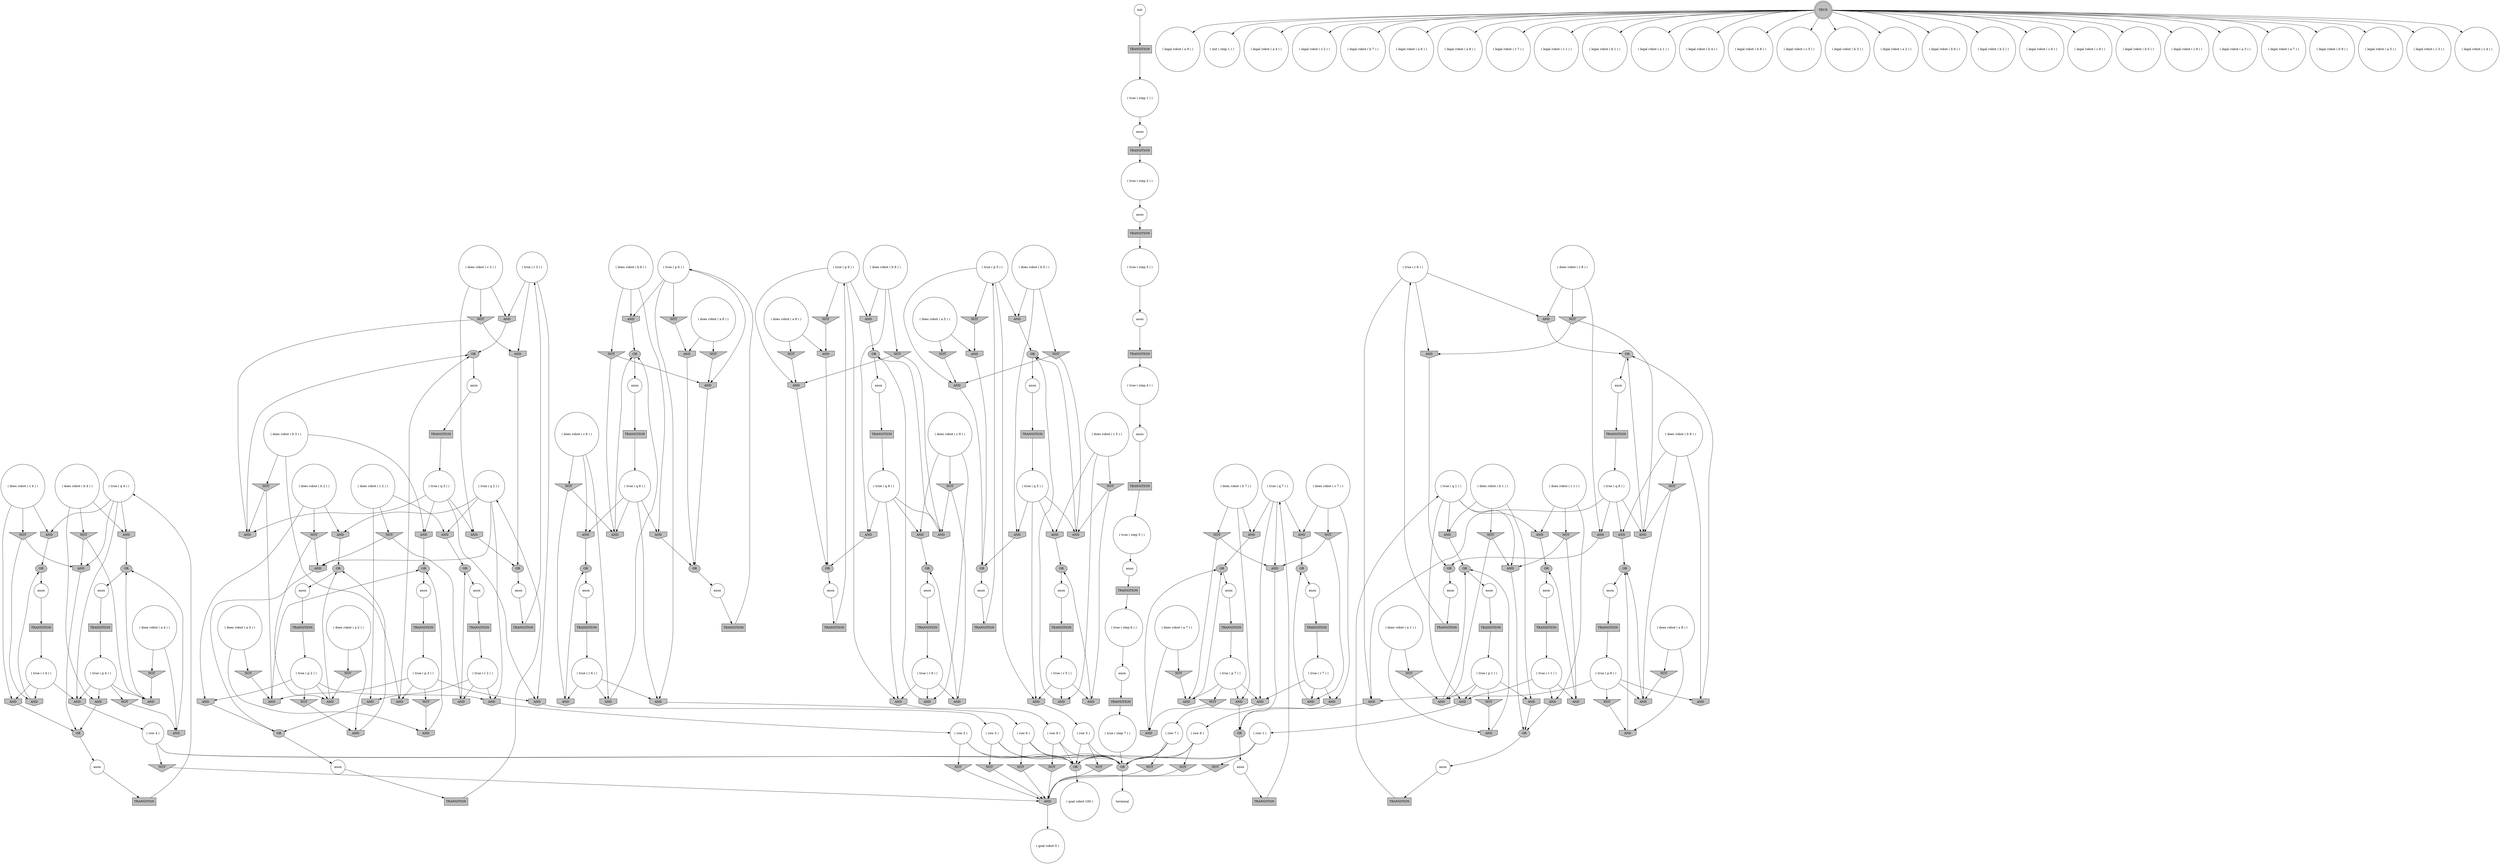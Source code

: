 digraph propNet
{
	"@76d3046"[shape=circle, style= filled, fillcolor=white, label="( row 8 )"]; "@76d3046"->"@fe14de0"; "@76d3046"->"@5d0e2c9"; "@76d3046"->"@477baf4"; 
	"@17332b63"[shape=ellipse, style= filled, fillcolor=grey, label="OR"]; "@17332b63"->"@20657c7b"; 
	"@62f04dae"[shape=invtriangle, style= filled, fillcolor=grey, label="NOT"]; "@62f04dae"->"@5da0b94d"; 
	"@6aa218a5"[shape=invtriangle, style= filled, fillcolor=grey, label="NOT"]; "@6aa218a5"->"@4f9d4f7"; "@6aa218a5"->"@38002f54"; 
	"@1d91eb90"[shape=box, style= filled, fillcolor=grey, label="TRANSITION"]; "@1d91eb90"->"@3bc634b9"; 
	"@201a503f"[shape=circle, style= filled, fillcolor=white, label="( legal robot ( a 9 ) )"]; 
	"@cb78915"[shape=invtriangle, style= filled, fillcolor=grey, label="NOT"]; "@cb78915"->"@36b1be82"; "@cb78915"->"@6588c838"; 
	"@4a52fecf"[shape=invtriangle, style= filled, fillcolor=grey, label="NOT"]; "@4a52fecf"->"@63ad6884"; "@4a52fecf"->"@41aef798"; 
	"@30086359"[shape=circle, style= filled, fillcolor=white, label="( does robot ( a 6 ) )"]; "@30086359"->"@5e64dd79"; "@30086359"->"@18793536"; 
	"@8c1e4d5"[shape=ellipse, style= filled, fillcolor=grey, label="OR"]; "@8c1e4d5"->"@71966070"; 
	"@72e28a61"[shape=circle, style= filled, fillcolor=white, label="anon"]; "@72e28a61"->"@4dc4e792"; 
	"@15837e8"[shape=circle, style= filled, fillcolor=white, label="anon"]; "@15837e8"->"@3a3f4a21"; 
	"@5e53bbfa"[shape=box, style= filled, fillcolor=grey, label="TRANSITION"]; "@5e53bbfa"->"@5e6e3fe4"; 
	"@74d175ff"[shape=invhouse, style= filled, fillcolor=grey, label="AND"]; "@74d175ff"->"@1fbb60ad"; 
	"@372eabae"[shape=invhouse, style= filled, fillcolor=grey, label="AND"]; "@372eabae"->"@1f410a85"; 
	"@4b5a142f"[shape=circle, style= filled, fillcolor=white, label="( true ( p 5 ) )"]; "@4b5a142f"->"@73204425"; "@4b5a142f"->"@6ac2d3c"; "@4b5a142f"->"@126212dd"; "@4b5a142f"->"@5d18a770"; 
	"@12b4986"[shape=circle, style= filled, fillcolor=white, label="( true ( r 8 ) )"]; "@12b4986"->"@584391f0"; "@12b4986"->"@23ae81ab"; "@12b4986"->"@65988886"; 
	"@235dc721"[shape=circle, style= filled, fillcolor=white, label="( true ( p 8 ) )"]; "@235dc721"->"@584391f0"; "@235dc721"->"@686c9f0f"; "@235dc721"->"@44fc9e7e"; "@235dc721"->"@2e027538"; 
	"@41aef798"[shape=invhouse, style= filled, fillcolor=grey, label="AND"]; "@41aef798"->"@763ce725"; 
	"@11cdc190"[shape=invhouse, style= filled, fillcolor=grey, label="AND"]; "@11cdc190"->"@1726c5a5"; 
	"@590cec16"[shape=ellipse, style= filled, fillcolor=grey, label="OR"]; "@590cec16"->"@5f5fc606"; 
	"@36b1be82"[shape=invhouse, style= filled, fillcolor=grey, label="AND"]; "@36b1be82"->"@10fd0a62"; 
	"@4e62974e"[shape=circle, style= filled, fillcolor=white, label="( true ( q 4 ) )"]; "@4e62974e"->"@77def3f5"; "@4e62974e"->"@7ea96606"; "@4e62974e"->"@d174031"; "@4e62974e"->"@66cf7fda"; 
	"@37d7a424"[shape=invtriangle, style= filled, fillcolor=grey, label="NOT"]; "@37d7a424"->"@38002f54"; "@37d7a424"->"@126212dd"; 
	"@2c8f3eac"[shape=circle, style= filled, fillcolor=white, label="( true ( step 2 ) )"]; "@2c8f3eac"->"@32cd736"; 
	"@2cfb1135"[shape=circle, style= filled, fillcolor=white, label="anon"]; "@2cfb1135"->"@5efcc13d"; 
	"@5da0b94d"[shape=invhouse, style= filled, fillcolor=grey, label="AND"]; "@5da0b94d"->"@3b947647"; 
	"@3f78e13f"[shape=invhouse, style= filled, fillcolor=grey, label="AND"]; "@3f78e13f"->"@1a0283e"; 
	"@1740d415"[shape=invtriangle, style= filled, fillcolor=grey, label="NOT"]; "@1740d415"->"@74d175ff"; "@1740d415"->"@5106def2"; 
	"@40ad8bb4"[shape=invtriangle, style= filled, fillcolor=grey, label="NOT"]; "@40ad8bb4"->"@40930120"; "@40ad8bb4"->"@41aef798"; 
	"@3e7c609"[shape=box, style= filled, fillcolor=grey, label="TRANSITION"]; "@3e7c609"->"@dc160cb"; 
	"@66cf7fda"[shape=invhouse, style= filled, fillcolor=grey, label="AND"]; "@66cf7fda"->"@1f410a85"; 
	"@5a335053"[shape=circle, style= filled, fillcolor=white, label="( true ( p 2 ) )"]; "@5a335053"->"@dcc5312"; "@5a335053"->"@18c8ccb1"; "@5a335053"->"@411f2158"; "@5a335053"->"@5738ec91"; 
	"@4c18fa85"[shape=box, style= filled, fillcolor=grey, label="TRANSITION"]; "@4c18fa85"->"@366aa95b"; 
	"@6d87c12a"[shape=circle, style= filled, fillcolor=white, label="anon"]; "@6d87c12a"->"@7be758ca"; 
	"@1420ca8b"[shape=invtriangle, style= filled, fillcolor=grey, label="NOT"]; "@1420ca8b"->"@74d175ff"; 
	"@294ff81a"[shape=invhouse, style= filled, fillcolor=grey, label="AND"]; "@294ff81a"->"@45bb9533"; 
	"@54edd9de"[shape=circle, style= filled, fillcolor=white, label="( does robot ( c 9 ) )"]; "@54edd9de"->"@3f9f76a5"; "@54edd9de"->"@5d51fe8a"; "@54edd9de"->"@4b7aa961"; 
	"@7cd47880"[shape=circle, style= filled, fillcolor=white, label="anon"]; "@7cd47880"->"@28722969"; 
	"@1a170b6d"[shape=circle, style= filled, fillcolor=white, label="( true ( q 1 ) )"]; "@1a170b6d"->"@70e8eeca"; "@1a170b6d"->"@5106def2"; "@1a170b6d"->"@3f78e13f"; "@1a170b6d"->"@1052a2e3"; 
	"@4d2bbe6b"[shape=ellipse, style= filled, fillcolor=grey, label="OR"]; "@4d2bbe6b"->"@72e28a61"; 
	"@12e29f36"[shape=invtriangle, style= filled, fillcolor=grey, label="NOT"]; "@12e29f36"->"@5da0b94d"; 
	"@14cef147"[shape=box, style= filled, fillcolor=grey, label="TRANSITION"]; "@14cef147"->"@4f980c26"; 
	"@2d2ce574"[shape=invhouse, style= filled, fillcolor=grey, label="AND"]; "@2d2ce574"->"@2a16157"; 
	"@7897aaa6"[shape=circle, style= filled, fillcolor=white, label="( init ( step 1 ) )"]; 
	"@216feee5"[shape=box, style= filled, fillcolor=grey, label="TRANSITION"]; "@216feee5"->"@4b5a142f"; 
	"@455e0638"[shape=circle, style= filled, fillcolor=white, label="( does robot ( c 8 ) )"]; "@455e0638"->"@1fea6a1c"; "@455e0638"->"@65988886"; "@455e0638"->"@521d590d"; 
	"@1695ef17"[shape=circle, style= filled, fillcolor=white, label="( row 5 )"]; "@1695ef17"->"@e7c0d41"; "@1695ef17"->"@fe14de0"; "@1695ef17"->"@5d0e2c9"; 
	"@5f8f127c"[shape=circle, style= filled, fillcolor=white, label="( legal robot ( a 4 ) )"]; 
	"@10738dcb"[shape=invtriangle, style= filled, fillcolor=grey, label="NOT"]; "@10738dcb"->"@126212dd"; 
	"@32cd736"[shape=circle, style= filled, fillcolor=white, label="anon"]; "@32cd736"->"@1e4276fd"; 
	"@3e93f13f"[shape=invhouse, style= filled, fillcolor=grey, label="AND"]; "@3e93f13f"->"@39263b07"; 
	"@57249e1a"[shape=doublecircle, style= filled, fillcolor=grey, label="TRUE"]; "@57249e1a"->"@117c50b9"; "@57249e1a"->"@4f13f501"; "@57249e1a"->"@7983268e"; "@57249e1a"->"@7a120cb3"; "@57249e1a"->"@201a503f"; "@57249e1a"->"@2a7d2796"; "@57249e1a"->"@2507e9a8"; "@57249e1a"->"@45e33bb8"; "@57249e1a"->"@2a06bbe7"; "@57249e1a"->"@115872f5"; "@57249e1a"->"@4965d0e0"; "@57249e1a"->"@7eb1fea4"; "@57249e1a"->"@7897aaa6"; "@57249e1a"->"@6088b858"; "@57249e1a"->"@5f8f127c"; "@57249e1a"->"@37d6d61d"; "@57249e1a"->"@bc22eb"; "@57249e1a"->"@3b7447c5"; "@57249e1a"->"@47042c25"; "@57249e1a"->"@57c501f7"; "@57249e1a"->"@2ffecaeb"; "@57249e1a"->"@62ee558f"; "@57249e1a"->"@2d44b624"; "@57249e1a"->"@1f8a6890"; "@57249e1a"->"@273a3d36"; "@57249e1a"->"@36fffa61"; "@57249e1a"->"@244e5056"; "@57249e1a"->"@d335207"; 
	"@19b72276"[shape=circle, style= filled, fillcolor=white, label="anon"]; "@19b72276"->"@153d4c49"; 
	"@1b0fb9bd"[shape=box, style= filled, fillcolor=grey, label="TRANSITION"]; "@1b0fb9bd"->"@12b4986"; 
	"@29565e9d"[shape=circle, style= filled, fillcolor=white, label="( does robot ( a 4 ) )"]; "@29565e9d"->"@45c1cfc1"; "@29565e9d"->"@78304648"; 
	"@1e35ecd"[shape=invhouse, style= filled, fillcolor=grey, label="AND"]; "@1e35ecd"->"@4d88a387"; 
	"@5e917cb0"[shape=circle, style= filled, fillcolor=white, label="( does robot ( a 8 ) )"]; "@5e917cb0"->"@708b3bb3"; "@5e917cb0"->"@333ec758"; 
	"@72270fc4"[shape=circle, style= filled, fillcolor=white, label="( true ( step 5 ) )"]; "@72270fc4"->"@28b53b32"; 
	"@62ee558f"[shape=circle, style= filled, fillcolor=white, label="( legal robot ( c 8 ) )"]; 
	"@5b25d568"[shape=invtriangle, style= filled, fillcolor=grey, label="NOT"]; "@5b25d568"->"@365547d"; "@5b25d568"->"@aaf063"; 
	"@46c80e21"[shape=circle, style= filled, fillcolor=white, label="anon"]; "@46c80e21"->"@14cef147"; 
	"@4332b67c"[shape=invhouse, style= filled, fillcolor=grey, label="AND"]; "@4332b67c"->"@4d2bbe6b"; 
	"@46be6108"[shape=ellipse, style= filled, fillcolor=grey, label="OR"]; "@46be6108"->"@7cd47880"; 
	"@5b5ede11"[shape=circle, style= filled, fillcolor=white, label="( does robot ( a 5 ) )"]; "@5b5ede11"->"@10738dcb"; "@5b5ede11"->"@11cdc190"; 
	"@2d44b624"[shape=circle, style= filled, fillcolor=white, label="( legal robot ( a 3 ) )"]; 
	"@32935741"[shape=invhouse, style= filled, fillcolor=grey, label="AND"]; "@32935741"->"@6bc0cd80"; 
	"@480d41f3"[shape=invtriangle, style= filled, fillcolor=grey, label="NOT"]; "@480d41f3"->"@5e64dd79"; 
	"@21144823"[shape=invhouse, style= filled, fillcolor=grey, label="AND"]; "@21144823"->"@47959352"; 
	"@41298826"[shape=circle, style= filled, fillcolor=white, label="( true ( p 9 ) )"]; "@41298826"->"@5ac791f4"; "@41298826"->"@1e35ecd"; "@41298826"->"@294ff81a"; "@41298826"->"@4f9f9c7a"; 
	"@1fbb60ad"[shape=ellipse, style= filled, fillcolor=grey, label="OR"]; "@1fbb60ad"->"@46c80e21"; 
	"@5a10c276"[shape=invhouse, style= filled, fillcolor=grey, label="AND"]; "@5a10c276"->"@590cec16"; 
	"@117c50b9"[shape=circle, style= filled, fillcolor=white, label="( legal robot ( c 2 ) )"]; 
	"@4b90725e"[shape=invhouse, style= filled, fillcolor=grey, label="AND"]; "@4b90725e"->"@10fd0a62"; 
	"@46013dd8"[shape=circle, style= filled, fillcolor=white, label="( true ( q 7 ) )"]; "@46013dd8"->"@390b755d"; "@46013dd8"->"@2d2ce574"; "@46013dd8"->"@41aef798"; "@46013dd8"->"@3e03e574"; 
	"@264d8d50"[shape=circle, style= filled, fillcolor=white, label="( row 1 )"]; "@264d8d50"->"@12e29f36"; "@264d8d50"->"@fe14de0"; "@264d8d50"->"@5d0e2c9"; 
	"@4b61cd25"[shape=invtriangle, style= filled, fillcolor=grey, label="NOT"]; "@4b61cd25"->"@1e35ecd"; 
	"@653c1b69"[shape=circle, style= filled, fillcolor=white, label="anon"]; "@653c1b69"->"@15364ee5"; 
	"@51e4bece"[shape=invtriangle, style= filled, fillcolor=grey, label="NOT"]; "@51e4bece"->"@2569a1c5"; "@51e4bece"->"@aaf063"; 
	"@686c9f0f"[shape=invtriangle, style= filled, fillcolor=grey, label="NOT"]; "@686c9f0f"->"@333ec758"; 
	"@2a06bbe7"[shape=circle, style= filled, fillcolor=white, label="( legal robot ( a 1 ) )"]; 
	"@23f2bc83"[shape=box, style= filled, fillcolor=grey, label="TRANSITION"]; "@23f2bc83"->"@321e45e3"; 
	"@4965d0e0"[shape=circle, style= filled, fillcolor=white, label="( legal robot ( b 8 ) )"]; 
	"@4dc4e792"[shape=box, style= filled, fillcolor=grey, label="TRANSITION"]; "@4dc4e792"->"@4e62974e"; 
	"@762d80ae"[shape=ellipse, style= filled, fillcolor=grey, label="OR"]; "@762d80ae"->"@255b5c1f"; 
	"@62bc36ff"[shape=invhouse, style= filled, fillcolor=grey, label="AND"]; "@62bc36ff"->"@f2f8a84"; 
	"@5e6e3fe4"[shape=circle, style= filled, fillcolor=white, label="( true ( step 6 ) )"]; "@5e6e3fe4"->"@1e4218cb"; 
	"@34cf935a"[shape=invhouse, style= filled, fillcolor=grey, label="AND"]; "@34cf935a"->"@76eb2133"; 
	"@69ba045"[shape=circle, style= filled, fillcolor=white, label="( does robot ( b 8 ) )"]; "@69ba045"->"@53371566"; "@69ba045"->"@5a10c276"; "@69ba045"->"@2e027538"; 
	"@62c639ce"[shape=invhouse, style= filled, fillcolor=grey, label="AND"]; "@62c639ce"->"@47e779a7"; 
	"@17510d96"[shape=circle, style= filled, fillcolor=white, label="( does robot ( b 7 ) )"]; "@17510d96"->"@31930611"; "@17510d96"->"@2d2ce574"; "@17510d96"->"@4a52fecf"; 
	"@aaf063"[shape=invhouse, style= filled, fillcolor=grey, label="AND"]; "@aaf063"->"@46377e2a"; 
	"@190a0d51"[shape=invtriangle, style= filled, fillcolor=grey, label="NOT"]; "@190a0d51"->"@5da0b94d"; 
	"@46377e2a"[shape=ellipse, style= filled, fillcolor=grey, label="OR"]; "@46377e2a"->"@653c1b69"; 
	"@5106def2"[shape=invhouse, style= filled, fillcolor=grey, label="AND"]; "@5106def2"->"@39263b07"; 
	"@28b53b32"[shape=circle, style= filled, fillcolor=white, label="anon"]; "@28b53b32"->"@5e53bbfa"; 
	"@30fd981a"[shape=circle, style= filled, fillcolor=white, label="anon"]; "@30fd981a"->"@657a7adf"; 
	"@724a2dd4"[shape=invtriangle, style= filled, fillcolor=grey, label="NOT"]; "@724a2dd4"->"@5da0b94d"; 
	"@6bc0cd80"[shape=ellipse, style= filled, fillcolor=grey, label="OR"]; "@6bc0cd80"->"@3ef3c5c4"; 
	"@25de152f"[shape=circle, style= filled, fillcolor=white, label="( does robot ( b 1 ) )"]; "@25de152f"->"@14a2da07"; "@25de152f"->"@1740d415"; "@25de152f"->"@1052a2e3"; 
	"@6588c838"[shape=invhouse, style= filled, fillcolor=grey, label="AND"]; "@6588c838"->"@342f7cfe"; 
	"@43ad4a"[shape=circle, style= filled, fillcolor=white, label="( does robot ( b 3 ) )"]; "@43ad4a"->"@1bdb52c8"; "@43ad4a"->"@5b25d568"; "@43ad4a"->"@7948083b"; 
	"@273a3d36"[shape=circle, style= filled, fillcolor=white, label="( legal robot ( b 9 ) )"]; 
	"@343d511e"[shape=circle, style= filled, fillcolor=white, label="( does robot ( a 3 ) )"]; "@343d511e"->"@dae6456"; "@343d511e"->"@5a2445d7"; 
	"@54b4b0a4"[shape=circle, style= filled, fillcolor=white, label="anon"]; "@54b4b0a4"->"@c387202"; 
	"@36fffa61"[shape=circle, style= filled, fillcolor=white, label="( legal robot ( a 5 ) )"]; 
	"@763ce725"[shape=ellipse, style= filled, fillcolor=grey, label="OR"]; "@763ce725"->"@186b6ac8"; 
	"@dc160cb"[shape=circle, style= filled, fillcolor=white, label="( true ( r 3 ) )"]; "@dc160cb"->"@7ada9067"; "@dc160cb"->"@2caee320"; "@dc160cb"->"@2569a1c5"; 
	"@1d1126f6"[shape=circle, style= filled, fillcolor=white, label="( true ( step 3 ) )"]; "@1d1126f6"->"@6d87c12a"; 
	"@764c562f"[shape=invtriangle, style= filled, fillcolor=grey, label="NOT"]; "@764c562f"->"@dae6456"; 
	"@1726c5a5"[shape=ellipse, style= filled, fillcolor=grey, label="OR"]; "@1726c5a5"->"@7279df82"; 
	"@614a616"[shape=circle, style= filled, fillcolor=white, label="anon"]; "@614a616"->"@39ce9085"; 
	"@40930120"[shape=invhouse, style= filled, fillcolor=grey, label="AND"]; "@40930120"->"@54eeabe8"; 
	"@4f13f501"[shape=circle, style= filled, fillcolor=white, label="( legal robot ( b 7 ) )"]; 
	"@3bad0d89"[shape=box, style= filled, fillcolor=grey, label="TRANSITION"]; "@3bad0d89"->"@5a335053"; 
	"@3bc634b9"[shape=circle, style= filled, fillcolor=white, label="( true ( q 2 ) )"]; "@3bc634b9"->"@dcc5312"; "@3bc634b9"->"@61697d14"; "@3bc634b9"->"@3e0bbd1b"; "@3bc634b9"->"@4856d149"; 
	"@c4c7e10"[shape=invhouse, style= filled, fillcolor=grey, label="AND"]; "@c4c7e10"->"@61335b86"; 
	"@16e7eec9"[shape=invtriangle, style= filled, fillcolor=grey, label="NOT"]; "@16e7eec9"->"@620645fd"; "@16e7eec9"->"@1e35ecd"; 
	"@7831d5e2"[shape=invhouse, style= filled, fillcolor=grey, label="AND"]; "@7831d5e2"->"@763ce725"; 
	"@44c6b80e"[shape=invtriangle, style= filled, fillcolor=grey, label="NOT"]; "@44c6b80e"->"@525dc268"; 
	"@3e03e574"[shape=invhouse, style= filled, fillcolor=grey, label="AND"]; "@3e03e574"->"@1d7aaa0e"; 
	"@115872f5"[shape=circle, style= filled, fillcolor=white, label="( legal robot ( b 4 ) )"]; 
	"@56dc64a2"[shape=invhouse, style= filled, fillcolor=grey, label="AND"]; "@56dc64a2"->"@17332b63"; 
	"@62c37f31"[shape=circle, style= filled, fillcolor=white, label="( true ( r 1 ) )"]; "@62c37f31"->"@70e8eeca"; "@62c37f31"->"@3e93f13f"; "@62c37f31"->"@3a4c585f"; 
	"@7be758ca"[shape=box, style= filled, fillcolor=grey, label="TRANSITION"]; "@7be758ca"->"@5987e184"; 
	"@67458657"[shape=circle, style= filled, fillcolor=white, label="( true ( r 2 ) )"]; "@67458657"->"@32935741"; "@67458657"->"@dcc5312"; "@67458657"->"@2a5b8e8c"; 
	"@3f65cebb"[shape=circle, style= filled, fillcolor=white, label="( does robot ( c 2 ) )"]; "@3f65cebb"->"@32935741"; "@3f65cebb"->"@34e77781"; "@3f65cebb"->"@61697d14"; 
	"@4d88a387"[shape=ellipse, style= filled, fillcolor=grey, label="OR"]; "@4d88a387"->"@45a81bd5"; 
	"@61335b86"[shape=ellipse, style= filled, fillcolor=grey, label="OR"]; "@61335b86"->"@72bdec44"; 
	"@3914fc36"[shape=ellipse, style= filled, fillcolor=grey, label="OR"]; "@3914fc36"->"@10ba5a81"; 
	"@7ea96606"[shape=invhouse, style= filled, fillcolor=grey, label="AND"]; "@7ea96606"->"@46eff545"; 
	"@6088b858"[shape=circle, style= filled, fillcolor=white, label="( legal robot ( b 3 ) )"]; 
	"@580c5da6"[shape=invhouse, style= filled, fillcolor=grey, label="AND"]; "@580c5da6"->"@4d2bbe6b"; 
	"@521d590d"[shape=invhouse, style= filled, fillcolor=grey, label="AND"]; "@521d590d"->"@22b90a6e"; 
	"@6f0e0eb5"[shape=box, style= filled, fillcolor=grey, label="TRANSITION"]; "@6f0e0eb5"->"@72270fc4"; 
	"@9866417"[shape=circle, style= filled, fillcolor=white, label="( does robot ( a 1 ) )"]; "@9866417"->"@1420ca8b"; "@9866417"->"@525dc268"; 
	"@10ddcd98"[shape=circle, style= filled, fillcolor=white, label="( does robot ( c 3 ) )"]; "@10ddcd98"->"@2caee320"; "@10ddcd98"->"@c4c7e10"; "@10ddcd98"->"@51e4bece"; 
	"@73204425"[shape=invhouse, style= filled, fillcolor=grey, label="AND"]; "@73204425"->"@76eb2133"; 
	"@77da366c"[shape=invhouse, style= filled, fillcolor=grey, label="AND"]; "@77da366c"->"@4d88a387"; 
	"@2d8b4ccb"[shape=circle, style= filled, fillcolor=white, label="( true ( p 6 ) )"]; "@2d8b4ccb"->"@62bc36ff"; "@2d8b4ccb"->"@1167acf2"; "@2d8b4ccb"->"@480d41f3"; "@2d8b4ccb"->"@3d9478c7"; 
	"@77def3f5"[shape=invhouse, style= filled, fillcolor=grey, label="AND"]; "@77def3f5"->"@4d2bbe6b"; 
	"@568bf3ec"[shape=circle, style= filled, fillcolor=white, label="( true ( q 3 ) )"]; "@568bf3ec"->"@7ada9067"; "@568bf3ec"->"@1bdb52c8"; "@568bf3ec"->"@c4c7e10"; "@568bf3ec"->"@aaf063"; 
	"@342f7cfe"[shape=ellipse, style= filled, fillcolor=grey, label="OR"]; "@342f7cfe"->"@19b72276"; 
	"@dcc5312"[shape=invhouse, style= filled, fillcolor=grey, label="AND"]; "@dcc5312"->"@67a4076"; 
	"@13ceebfa"[shape=invhouse, style= filled, fillcolor=grey, label="AND"]; "@13ceebfa"->"@2a16157"; 
	"@57004a1a"[shape=box, style= filled, fillcolor=grey, label="TRANSITION"]; "@57004a1a"->"@27d314cc"; 
	"@482982bf"[shape=invhouse, style= filled, fillcolor=grey, label="AND"]; "@482982bf"->"@4d88a387"; 
	"@2ffecaeb"[shape=circle, style= filled, fillcolor=white, label="( legal robot ( b 5 ) )"]; 
	"@6437a04c"[shape=circle, style= filled, fillcolor=white, label="( does robot ( b 2 ) )"]; "@6437a04c"->"@3e0bbd1b"; "@6437a04c"->"@7ffd10fa"; "@6437a04c"->"@5738ec91"; 
	"@5092eb76"[shape=invtriangle, style= filled, fillcolor=grey, label="NOT"]; "@5092eb76"->"@5da0b94d"; 
	"@14235085"[shape=circle, style= filled, fillcolor=white, label="( true ( q 5 ) )"]; "@14235085"->"@38002f54"; "@14235085"->"@66d7a9c9"; "@14235085"->"@729a6bbb"; "@14235085"->"@5d18a770"; 
	"@126212dd"[shape=invhouse, style= filled, fillcolor=grey, label="AND"]; "@126212dd"->"@1726c5a5"; 
	"@1f52f43b"[shape=circle, style= filled, fillcolor=white, label="( true ( q 8 ) )"]; "@1f52f43b"->"@56dc64a2"; "@1f52f43b"->"@584391f0"; "@1f52f43b"->"@5a10c276"; "@1f52f43b"->"@521d590d"; 
	"@dae6456"[shape=invhouse, style= filled, fillcolor=grey, label="AND"]; "@dae6456"->"@8c1e4d5"; 
	"@70e8eeca"[shape=invhouse, style= filled, fillcolor=grey, label="AND"]; "@70e8eeca"->"@264d8d50"; 
	"@76eb2133"[shape=ellipse, style= filled, fillcolor=grey, label="OR"]; "@76eb2133"->"@46d0d843"; 
	"@1d7aa55b"[shape=circle, style= filled, fillcolor=white, label="( does robot ( c 4 ) )"]; "@1d7aa55b"->"@5efe087b"; "@1d7aa55b"->"@580c5da6"; "@1d7aa55b"->"@d174031"; 
	"@2de3e7d2"[shape=circle, style= filled, fillcolor=white, label="anon"]; "@2de3e7d2"->"@3bad0d89"; 
	"@63843ca4"[shape=circle, style= filled, fillcolor=white, label="anon"]; "@63843ca4"->"@6f0e0eb5"; 
	"@5d51fe8a"[shape=invhouse, style= filled, fillcolor=grey, label="AND"]; "@5d51fe8a"->"@45bb9533"; 
	"@d6d46d7"[shape=box, style= filled, fillcolor=grey, label="TRANSITION"]; "@d6d46d7"->"@1a170b6d"; 
	"@365547d"[shape=invhouse, style= filled, fillcolor=grey, label="AND"]; "@365547d"->"@8c1e4d5"; 
	"@d335207"[shape=circle, style= filled, fillcolor=white, label="( legal robot ( c 4 ) )"]; 
	"@186b6ac8"[shape=circle, style= filled, fillcolor=white, label="anon"]; "@186b6ac8"->"@4b5a4a77"; 
	"@5738ec91"[shape=invhouse, style= filled, fillcolor=grey, label="AND"]; "@5738ec91"->"@6bc0cd80"; 
	"@10fd0a62"[shape=ellipse, style= filled, fillcolor=grey, label="OR"]; "@10fd0a62"->"@54b4b0a4"; 
	"@5d18a770"[shape=invhouse, style= filled, fillcolor=grey, label="AND"]; "@5d18a770"->"@1695ef17"; 
	"@6b5b5783"[shape=box, style= filled, fillcolor=grey, label="TRANSITION"]; "@6b5b5783"->"@62c37f31"; 
	"@5f5fc606"[shape=circle, style= filled, fillcolor=white, label="anon"]; "@5f5fc606"->"@54011d95"; 
	"@2e595420"[shape=circle, style= filled, fillcolor=white, label="( does robot ( c 5 ) )"]; "@2e595420"->"@6aa218a5"; "@2e595420"->"@66d7a9c9"; "@2e595420"->"@34cf935a"; 
	"@3a3f4a21"[shape=box, style= filled, fillcolor=grey, label="TRANSITION"]; "@3a3f4a21"->"@fd12614"; 
	"@13d86a73"[shape=circle, style= filled, fillcolor=white, label="( true ( r 4 ) )"]; "@13d86a73"->"@71d0e17a"; "@13d86a73"->"@7ea96606"; "@13d86a73"->"@580c5da6"; 
	"@4856d149"[shape=invhouse, style= filled, fillcolor=grey, label="AND"]; "@4856d149"->"@6bc0cd80"; 
	"@40d9b071"[shape=invtriangle, style= filled, fillcolor=grey, label="NOT"]; "@40d9b071"->"@13ceebfa"; 
	"@45e33bb8"[shape=circle, style= filled, fillcolor=white, label="( legal robot ( b 1 ) )"]; 
	"@39263b07"[shape=ellipse, style= filled, fillcolor=grey, label="OR"]; "@39263b07"->"@7ced65e0"; 
	"@44fc9e7e"[shape=invhouse, style= filled, fillcolor=grey, label="AND"]; "@44fc9e7e"->"@590cec16"; 
	"@5c429be9"[shape=invtriangle, style= filled, fillcolor=grey, label="NOT"]; "@5c429be9"->"@5da0b94d"; 
	"@333ec758"[shape=invhouse, style= filled, fillcolor=grey, label="AND"]; "@333ec758"->"@590cec16"; 
	"@39ce9085"[shape=box, style= filled, fillcolor=grey, label="TRANSITION"]; "@39ce9085"->"@2c8f3eac"; 
	"@b83d59c"[shape=circle, style= filled, fillcolor=white, label="( row 9 )"]; "@b83d59c"->"@5092eb76"; "@b83d59c"->"@fe14de0"; "@b83d59c"->"@5d0e2c9"; 
	"@71966070"[shape=circle, style= filled, fillcolor=white, label="anon"]; "@71966070"->"@111bda67"; 
	"@e7c0d41"[shape=invtriangle, style= filled, fillcolor=grey, label="NOT"]; "@e7c0d41"->"@5da0b94d"; 
	"@5e7b4ed7"[shape=invhouse, style= filled, fillcolor=grey, label="AND"]; "@5e7b4ed7"->"@342f7cfe"; 
	"@256b352c"[shape=box, style= filled, fillcolor=grey, label="TRANSITION"]; "@256b352c"->"@14235085"; 
	"@46eff545"[shape=circle, style= filled, fillcolor=white, label="( row 4 )"]; "@46eff545"->"@62f04dae"; "@46eff545"->"@fe14de0"; "@46eff545"->"@5d0e2c9"; 
	"@3e0bbd1b"[shape=invhouse, style= filled, fillcolor=grey, label="AND"]; "@3e0bbd1b"->"@47e779a7"; 
	"@1e406b09"[shape=circle, style= filled, fillcolor=white, label="anon"]; "@1e406b09"->"@145d424"; 
	"@57f2e95f"[shape=circle, style= filled, fillcolor=white, label="( does robot ( c 6 ) )"]; "@57f2e95f"->"@4b90725e"; "@57f2e95f"->"@5e7b4ed7"; "@57f2e95f"->"@cb78915"; 
	"@5d0e2c9"[shape=ellipse, style= filled, fillcolor=grey, label="OR"]; "@5d0e2c9"->"@54d8fd1a"; 
	"@153d4c49"[shape=box, style= filled, fillcolor=grey, label="TRANSITION"]; "@153d4c49"->"@7711089b"; 
	"@5ea07440"[shape=invtriangle, style= filled, fillcolor=grey, label="NOT"]; "@5ea07440"->"@78304648"; 
	"@708b3bb3"[shape=invtriangle, style= filled, fillcolor=grey, label="NOT"]; "@708b3bb3"->"@44fc9e7e"; 
	"@43fd360b"[shape=circle, style= filled, fillcolor=white, label="( does robot ( a 2 ) )"]; "@43fd360b"->"@a966905"; "@43fd360b"->"@62c639ce"; 
	"@1e4218cb"[shape=circle, style= filled, fillcolor=white, label="anon"]; "@1e4218cb"->"@1a15cd9a"; 
	"@11b78953"[shape=circle, style= filled, fillcolor=white, label="( true ( step 1 ) )"]; "@11b78953"->"@614a616"; 
	"@15364ee5"[shape=box, style= filled, fillcolor=grey, label="TRANSITION"]; "@15364ee5"->"@568bf3ec"; 
	"@4b5a4a77"[shape=box, style= filled, fillcolor=grey, label="TRANSITION"]; "@4b5a4a77"->"@46013dd8"; 
	"@47042c25"[shape=circle, style= filled, fillcolor=white, label="( legal robot ( c 6 ) )"]; 
	"@71d0e17a"[shape=invhouse, style= filled, fillcolor=grey, label="AND"]; "@71d0e17a"->"@46be6108"; 
	"@18c8ccb1"[shape=invhouse, style= filled, fillcolor=grey, label="AND"]; "@18c8ccb1"->"@47e779a7"; 
	"@1e4276fd"[shape=box, style= filled, fillcolor=grey, label="TRANSITION"]; "@1e4276fd"->"@1d1126f6"; 
	"@c387202"[shape=box, style= filled, fillcolor=grey, label="TRANSITION"]; "@c387202"->"@717535b6"; 
	"@10bfb545"[shape=circle, style= filled, fillcolor=white, label="( goal robot 100 )"]; 
	"@3a4c585f"[shape=invhouse, style= filled, fillcolor=grey, label="AND"]; "@3a4c585f"->"@1a0283e"; 
	"@7279df82"[shape=circle, style= filled, fillcolor=white, label="anon"]; "@7279df82"->"@216feee5"; 
	"@3d9478c7"[shape=invhouse, style= filled, fillcolor=grey, label="AND"]; "@3d9478c7"->"@47959352"; 
	"@1fea6a1c"[shape=invtriangle, style= filled, fillcolor=grey, label="NOT"]; "@1fea6a1c"->"@56dc64a2"; "@1fea6a1c"->"@23ae81ab"; 
	"@172b29ed"[shape=circle, style= filled, fillcolor=white, label="( does robot ( a 9 ) )"]; "@172b29ed"->"@77da366c"; "@172b29ed"->"@4b61cd25"; 
	"@72bdec44"[shape=circle, style= filled, fillcolor=white, label="anon"]; "@72bdec44"->"@3e7c609"; 
	"@5e64dd79"[shape=invhouse, style= filled, fillcolor=grey, label="AND"]; "@5e64dd79"->"@47959352"; 
	"@38002f54"[shape=invhouse, style= filled, fillcolor=grey, label="AND"]; "@38002f54"->"@76eb2133"; 
	"@620645fd"[shape=invhouse, style= filled, fillcolor=grey, label="AND"]; "@620645fd"->"@45bb9533"; 
	"@a966905"[shape=invtriangle, style= filled, fillcolor=grey, label="NOT"]; "@a966905"->"@18c8ccb1"; 
	"@47959352"[shape=ellipse, style= filled, fillcolor=grey, label="OR"]; "@47959352"->"@2cfb1135"; 
	"@2507e9a8"[shape=circle, style= filled, fillcolor=white, label="( legal robot ( c 1 ) )"]; 
	"@2a16157"[shape=ellipse, style= filled, fillcolor=grey, label="OR"]; "@2a16157"->"@30fd981a"; 
	"@1d7aaa0e"[shape=circle, style= filled, fillcolor=white, label="( row 7 )"]; "@1d7aaa0e"->"@6406f3ea"; "@1d7aaa0e"->"@fe14de0"; "@1d7aaa0e"->"@5d0e2c9"; 
	"@3f9872ad"[shape=circle, style= filled, fillcolor=white, label="( does robot ( b 4 ) )"]; "@3f9872ad"->"@4332b67c"; "@3f9872ad"->"@3190dc79"; "@3f9872ad"->"@66cf7fda"; 
	"@53371566"[shape=invtriangle, style= filled, fillcolor=grey, label="NOT"]; "@53371566"->"@56dc64a2"; "@53371566"->"@44fc9e7e"; 
	"@1167acf2"[shape=invhouse, style= filled, fillcolor=grey, label="AND"]; "@1167acf2"->"@342f7cfe"; 
	"@7eb1fea4"[shape=circle, style= filled, fillcolor=white, label="( legal robot ( c 5 ) )"]; 
	"@46d0d843"[shape=circle, style= filled, fillcolor=white, label="anon"]; "@46d0d843"->"@256b352c"; 
	"@14a2da07"[shape=invhouse, style= filled, fillcolor=grey, label="AND"]; "@14a2da07"->"@39263b07"; 
	"@255b5c1f"[shape=circle, style= filled, fillcolor=white, label="anon"]; "@255b5c1f"->"@23f2bc83"; 
	"@20657c7b"[shape=circle, style= filled, fillcolor=white, label="anon"]; "@20657c7b"->"@f6a8823"; 
	"@63e5a5dc"[shape=circle, style= filled, fillcolor=white, label="( true ( step 7 ) )"]; "@63e5a5dc"->"@5d0e2c9"; 
	"@28722969"[shape=box, style= filled, fillcolor=grey, label="TRANSITION"]; "@28722969"->"@13d86a73"; 
	"@763861e6"[shape=circle, style= filled, fillcolor=white, label="( row 3 )"]; "@763861e6"->"@fe14de0"; "@763861e6"->"@5d0e2c9"; "@763861e6"->"@190a0d51"; 
	"@1dc2dad7"[shape=invtriangle, style= filled, fillcolor=grey, label="NOT"]; "@1dc2dad7"->"@63ad6884"; 
	"@2a5b8e8c"[shape=invhouse, style= filled, fillcolor=grey, label="AND"]; "@2a5b8e8c"->"@3914fc36"; 
	"@fe14de0"[shape=ellipse, style= filled, fillcolor=grey, label="OR"]; "@fe14de0"->"@10bfb545"; 
	"@5987e184"[shape=circle, style= filled, fillcolor=white, label="( true ( step 4 ) )"]; "@5987e184"->"@63843ca4"; 
	"@681497b1"[shape=circle, style= filled, fillcolor=white, label="( true ( p 3 ) )"]; "@681497b1"->"@7ada9067"; "@681497b1"->"@365547d"; "@681497b1"->"@7948083b"; "@681497b1"->"@764c562f"; 
	"@1a0283e"[shape=ellipse, style= filled, fillcolor=grey, label="OR"]; "@1a0283e"->"@39b1ff47"; 
	"@6ac2d3c"[shape=invtriangle, style= filled, fillcolor=grey, label="NOT"]; "@6ac2d3c"->"@11cdc190"; 
	"@6af37a62"[shape=circle, style= filled, fillcolor=white, label="( does robot ( b 9 ) )"]; "@6af37a62"->"@482982bf"; "@6af37a62"->"@16e7eec9"; "@6af37a62"->"@294ff81a"; 
	"@78304648"[shape=invhouse, style= filled, fillcolor=grey, label="AND"]; "@78304648"->"@1f410a85"; 
	"@f6a8823"[shape=box, style= filled, fillcolor=grey, label="TRANSITION"]; "@f6a8823"->"@1f52f43b"; 
	"@34e77781"[shape=invtriangle, style= filled, fillcolor=grey, label="NOT"]; "@34e77781"->"@4856d149"; "@34e77781"->"@2a5b8e8c"; 
	"@1f410a85"[shape=ellipse, style= filled, fillcolor=grey, label="OR"]; "@1f410a85"->"@6719b1ca"; 
	"@584391f0"[shape=invhouse, style= filled, fillcolor=grey, label="AND"]; "@584391f0"->"@76d3046"; 
	"@1a15cd9a"[shape=box, style= filled, fillcolor=grey, label="TRANSITION"]; "@1a15cd9a"->"@63e5a5dc"; 
	"@7ced65e0"[shape=circle, style= filled, fillcolor=white, label="anon"]; "@7ced65e0"->"@d6d46d7"; 
	"@39b1ff47"[shape=circle, style= filled, fillcolor=white, label="anon"]; "@39b1ff47"->"@6b5b5783"; 
	"@2b735f84"[shape=circle, style= filled, fillcolor=white, label="( true ( p 7 ) )"]; "@2b735f84"->"@31930611"; "@2b735f84"->"@63ad6884"; "@2b735f84"->"@40d9b071"; "@2b735f84"->"@3e03e574"; 
	"@2123baa0"[shape=circle, style= filled, fillcolor=white, label="( does robot ( c 1 ) )"]; "@2123baa0"->"@3e93f13f"; "@2123baa0"->"@3f78e13f"; "@2123baa0"->"@30b16f5f"; 
	"@66d7a9c9"[shape=invhouse, style= filled, fillcolor=grey, label="AND"]; "@66d7a9c9"->"@3a8bd3bb"; 
	"@18793536"[shape=invtriangle, style= filled, fillcolor=grey, label="NOT"]; "@18793536"->"@3d9478c7"; 
	"@3f9f76a5"[shape=invhouse, style= filled, fillcolor=grey, label="AND"]; "@3f9f76a5"->"@762d80ae"; 
	"@2075a744"[shape=box, style= filled, fillcolor=grey, label="TRANSITION"]; "@2075a744"->"@67458657"; 
	"@225bcd91"[shape=circle, style= filled, fillcolor=white, label="anon"]; "@225bcd91"->"@1b0fb9bd"; 
	"@525dc268"[shape=invhouse, style= filled, fillcolor=grey, label="AND"]; "@525dc268"->"@1fbb60ad"; 
	"@11e3c2c6"[shape=invhouse, style= filled, fillcolor=grey, label="AND"]; "@11e3c2c6"->"@762d80ae"; 
	"@31f9b804"[shape=circle, style= filled, fillcolor=white, label="anon"]; "@31f9b804"->"@57004a1a"; 
	"@67a4076"[shape=circle, style= filled, fillcolor=white, label="( row 2 )"]; "@67a4076"->"@5c429be9"; "@67a4076"->"@fe14de0"; "@67a4076"->"@5d0e2c9"; 
	"@61ae717f"[shape=circle, style= filled, fillcolor=white, label="( does robot ( b 6 ) )"]; "@61ae717f"->"@1167acf2"; "@61ae717f"->"@21144823"; "@61ae717f"->"@39d7af3"; 
	"@63ad6884"[shape=invhouse, style= filled, fillcolor=grey, label="AND"]; "@63ad6884"->"@2a16157"; 
	"@3190dc79"[shape=invtriangle, style= filled, fillcolor=grey, label="NOT"]; "@3190dc79"->"@372eabae"; "@3190dc79"->"@77def3f5"; 
	"@54eeabe8"[shape=ellipse, style= filled, fillcolor=grey, label="OR"]; "@54eeabe8"->"@15837e8"; 
	"@7ffd10fa"[shape=invtriangle, style= filled, fillcolor=grey, label="NOT"]; "@7ffd10fa"->"@18c8ccb1"; "@7ffd10fa"->"@4856d149"; 
	"@65988886"[shape=invhouse, style= filled, fillcolor=grey, label="AND"]; "@65988886"->"@17332b63"; 
	"@10ba5a81"[shape=circle, style= filled, fillcolor=white, label="anon"]; "@10ba5a81"->"@2075a744"; 
	"@75e6743e"[shape=circle, style= filled, fillcolor=white, label="( does robot ( a 7 ) )"]; "@75e6743e"->"@13ceebfa"; "@75e6743e"->"@1dc2dad7"; 
	"@47e779a7"[shape=ellipse, style= filled, fillcolor=grey, label="OR"]; "@47e779a7"->"@2de3e7d2"; 
	"@ed6ee28"[shape=circle, style= filled, fillcolor=white, label="( does robot ( c 7 ) )"]; "@ed6ee28"->"@390b755d"; "@ed6ee28"->"@7831d5e2"; "@ed6ee28"->"@40ad8bb4"; 
	"@61697d14"[shape=invhouse, style= filled, fillcolor=grey, label="AND"]; "@61697d14"->"@3914fc36"; 
	"@5efe087b"[shape=invtriangle, style= filled, fillcolor=grey, label="NOT"]; "@5efe087b"->"@77def3f5"; "@5efe087b"->"@71d0e17a"; 
	"@411f2158"[shape=invtriangle, style= filled, fillcolor=grey, label="NOT"]; "@411f2158"->"@62c639ce"; 
	"@321e45e3"[shape=circle, style= filled, fillcolor=white, label="( true ( r 9 ) )"]; "@321e45e3"->"@11e3c2c6"; "@321e45e3"->"@5ac791f4"; "@321e45e3"->"@5d51fe8a"; 
	"@23ae81ab"[shape=invhouse, style= filled, fillcolor=grey, label="AND"]; "@23ae81ab"->"@22b90a6e"; 
	"@4f9d4f7"[shape=invhouse, style= filled, fillcolor=grey, label="AND"]; "@4f9d4f7"->"@3a8bd3bb"; 
	"@57c501f7"[shape=circle, style= filled, fillcolor=white, label="( legal robot ( c 9 ) )"]; 
	"@4f980c26"[shape=circle, style= filled, fillcolor=white, label="( true ( p 1 ) )"]; "@4f980c26"->"@70e8eeca"; "@4f980c26"->"@74d175ff"; "@4f980c26"->"@14a2da07"; "@4f980c26"->"@44c6b80e"; 
	"@39d7af3"[shape=invtriangle, style= filled, fillcolor=grey, label="NOT"]; "@39d7af3"->"@3d9478c7"; "@39d7af3"->"@6588c838"; 
	"@7948083b"[shape=invhouse, style= filled, fillcolor=grey, label="AND"]; "@7948083b"->"@46377e2a"; 
	"@9dd1752"[shape=circle, style= filled, fillcolor=white, label="( true ( q 9 ) )"]; "@9dd1752"->"@5ac791f4"; "@9dd1752"->"@620645fd"; "@9dd1752"->"@482982bf"; "@9dd1752"->"@3f9f76a5"; 
	"@d174031"[shape=invhouse, style= filled, fillcolor=grey, label="AND"]; "@d174031"->"@46be6108"; 
	"@22b90a6e"[shape=ellipse, style= filled, fillcolor=grey, label="OR"]; "@22b90a6e"->"@225bcd91"; 
	"@4f9f9c7a"[shape=invtriangle, style= filled, fillcolor=grey, label="NOT"]; "@4f9f9c7a"->"@77da366c"; 
	"@2e027538"[shape=invhouse, style= filled, fillcolor=grey, label="AND"]; "@2e027538"->"@17332b63"; 
	"@7ada9067"[shape=invhouse, style= filled, fillcolor=grey, label="AND"]; "@7ada9067"->"@763861e6"; 
	"@28d4ff95"[shape=circle, style= filled, fillcolor=white, label="( does robot ( b 5 ) )"]; "@28d4ff95"->"@73204425"; "@28d4ff95"->"@37d7a424"; "@28d4ff95"->"@729a6bbb"; 
	"@2569a1c5"[shape=invhouse, style= filled, fillcolor=grey, label="AND"]; "@2569a1c5"->"@61335b86"; 
	"@244e5056"[shape=circle, style= filled, fillcolor=white, label="( legal robot ( c 3 ) )"]; 
	"@3b9fa8f7"[shape=box, style= filled, fillcolor=grey, label="TRANSITION"]; "@3b9fa8f7"->"@41298826"; 
	"@31930611"[shape=invhouse, style= filled, fillcolor=grey, label="AND"]; "@31930611"->"@763ce725"; 
	"@7983268e"[shape=circle, style= filled, fillcolor=white, label="( legal robot ( a 6 ) )"]; 
	"@7a120cb3"[shape=circle, style= filled, fillcolor=white, label="( legal robot ( a 8 ) )"]; 
	"@366aa95b"[shape=circle, style= filled, fillcolor=white, label="( true ( p 4 ) )"]; "@366aa95b"->"@5ea07440"; "@366aa95b"->"@4332b67c"; "@366aa95b"->"@372eabae"; "@366aa95b"->"@7ea96606"; 
	"@2a7d2796"[shape=circle, style= filled, fillcolor=white, label="( legal robot ( c 7 ) )"]; 
	"@657a7adf"[shape=box, style= filled, fillcolor=grey, label="TRANSITION"]; "@657a7adf"->"@2b735f84"; 
	"@6719b1ca"[shape=circle, style= filled, fillcolor=white, label="anon"]; "@6719b1ca"->"@4c18fa85"; 
	"@390b755d"[shape=invhouse, style= filled, fillcolor=grey, label="AND"]; "@390b755d"->"@54eeabe8"; 
	"@5ac791f4"[shape=invhouse, style= filled, fillcolor=grey, label="AND"]; "@5ac791f4"->"@b83d59c"; 
	"@3ef3c5c4"[shape=circle, style= filled, fillcolor=white, label="anon"]; "@3ef3c5c4"->"@1d91eb90"; 
	"@45a81bd5"[shape=circle, style= filled, fillcolor=white, label="anon"]; "@45a81bd5"->"@3b9fa8f7"; 
	"@3a8bd3bb"[shape=ellipse, style= filled, fillcolor=grey, label="OR"]; "@3a8bd3bb"->"@31f9b804"; 
	"@5a2445d7"[shape=invtriangle, style= filled, fillcolor=grey, label="NOT"]; "@5a2445d7"->"@365547d"; 
	"@45c1cfc1"[shape=invtriangle, style= filled, fillcolor=grey, label="NOT"]; "@45c1cfc1"->"@372eabae"; 
	"@11767553"[shape=circle, style= filled, fillcolor=white, label="init"]; "@11767553"->"@7810a519"; 
	"@37d6d61d"[shape=circle, style= filled, fillcolor=white, label="( legal robot ( a 2 ) )"]; 
	"@2caee320"[shape=invhouse, style= filled, fillcolor=grey, label="AND"]; "@2caee320"->"@46377e2a"; 
	"@bc22eb"[shape=circle, style= filled, fillcolor=white, label="( legal robot ( b 6 ) )"]; 
	"@3b7447c5"[shape=circle, style= filled, fillcolor=white, label="( legal robot ( b 2 ) )"]; 
	"@717535b6"[shape=circle, style= filled, fillcolor=white, label="( true ( r 6 ) )"]; "@717535b6"->"@36b1be82"; "@717535b6"->"@62bc36ff"; "@717535b6"->"@5e7b4ed7"; 
	"@7711089b"[shape=circle, style= filled, fillcolor=white, label="( true ( q 6 ) )"]; "@7711089b"->"@62bc36ff"; "@7711089b"->"@4b90725e"; "@7711089b"->"@21144823"; "@7711089b"->"@6588c838"; 
	"@45bb9533"[shape=ellipse, style= filled, fillcolor=grey, label="OR"]; "@45bb9533"->"@1e406b09"; 
	"@145d424"[shape=box, style= filled, fillcolor=grey, label="TRANSITION"]; "@145d424"->"@9dd1752"; 
	"@3b947647"[shape=circle, style= filled, fillcolor=white, label="( goal robot 0 )"]; 
	"@7810a519"[shape=box, style= filled, fillcolor=grey, label="TRANSITION"]; "@7810a519"->"@11b78953"; 
	"@729a6bbb"[shape=invhouse, style= filled, fillcolor=grey, label="AND"]; "@729a6bbb"->"@1726c5a5"; 
	"@1052a2e3"[shape=invhouse, style= filled, fillcolor=grey, label="AND"]; "@1052a2e3"->"@1fbb60ad"; 
	"@54d8fd1a"[shape=circle, style= filled, fillcolor=white, label="terminal"]; 
	"@477baf4"[shape=invtriangle, style= filled, fillcolor=grey, label="NOT"]; "@477baf4"->"@5da0b94d"; 
	"@4b7aa961"[shape=invtriangle, style= filled, fillcolor=grey, label="NOT"]; "@4b7aa961"->"@11e3c2c6"; "@4b7aa961"->"@620645fd"; 
	"@27d314cc"[shape=circle, style= filled, fillcolor=white, label="( true ( r 5 ) )"]; "@27d314cc"->"@4f9d4f7"; "@27d314cc"->"@34cf935a"; "@27d314cc"->"@5d18a770"; 
	"@1bdb52c8"[shape=invhouse, style= filled, fillcolor=grey, label="AND"]; "@1bdb52c8"->"@8c1e4d5"; 
	"@1f8a6890"[shape=circle, style= filled, fillcolor=white, label="( legal robot ( a 7 ) )"]; 
	"@111bda67"[shape=box, style= filled, fillcolor=grey, label="TRANSITION"]; "@111bda67"->"@681497b1"; 
	"@6406f3ea"[shape=invtriangle, style= filled, fillcolor=grey, label="NOT"]; "@6406f3ea"->"@5da0b94d"; 
	"@fd12614"[shape=circle, style= filled, fillcolor=white, label="( true ( r 7 ) )"]; "@fd12614"->"@40930120"; "@fd12614"->"@7831d5e2"; "@fd12614"->"@3e03e574"; 
	"@f2f8a84"[shape=circle, style= filled, fillcolor=white, label="( row 6 )"]; "@f2f8a84"->"@724a2dd4"; "@f2f8a84"->"@fe14de0"; "@f2f8a84"->"@5d0e2c9"; 
	"@30b16f5f"[shape=invtriangle, style= filled, fillcolor=grey, label="NOT"]; "@30b16f5f"->"@5106def2"; "@30b16f5f"->"@3a4c585f"; 
	"@54011d95"[shape=box, style= filled, fillcolor=grey, label="TRANSITION"]; "@54011d95"->"@235dc721"; 
	"@5efcc13d"[shape=box, style= filled, fillcolor=grey, label="TRANSITION"]; "@5efcc13d"->"@2d8b4ccb"; 
}